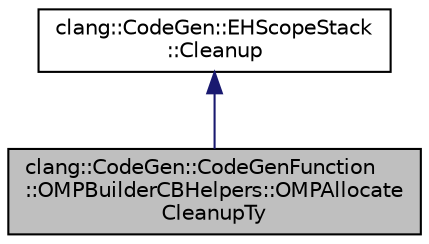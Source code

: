 digraph "clang::CodeGen::CodeGenFunction::OMPBuilderCBHelpers::OMPAllocateCleanupTy"
{
 // LATEX_PDF_SIZE
  bgcolor="transparent";
  edge [fontname="Helvetica",fontsize="10",labelfontname="Helvetica",labelfontsize="10"];
  node [fontname="Helvetica",fontsize="10",shape=record];
  Node1 [label="clang::CodeGen::CodeGenFunction\l::OMPBuilderCBHelpers::OMPAllocate\lCleanupTy",height=0.2,width=0.4,color="black", fillcolor="grey75", style="filled", fontcolor="black",tooltip="Cleanup action for allocate support."];
  Node2 -> Node1 [dir="back",color="midnightblue",fontsize="10",style="solid",fontname="Helvetica"];
  Node2 [label="clang::CodeGen::EHScopeStack\l::Cleanup",height=0.2,width=0.4,color="black",URL="$classclang_1_1CodeGen_1_1EHScopeStack_1_1Cleanup.html",tooltip="Information for lazily generating a cleanup."];
}
